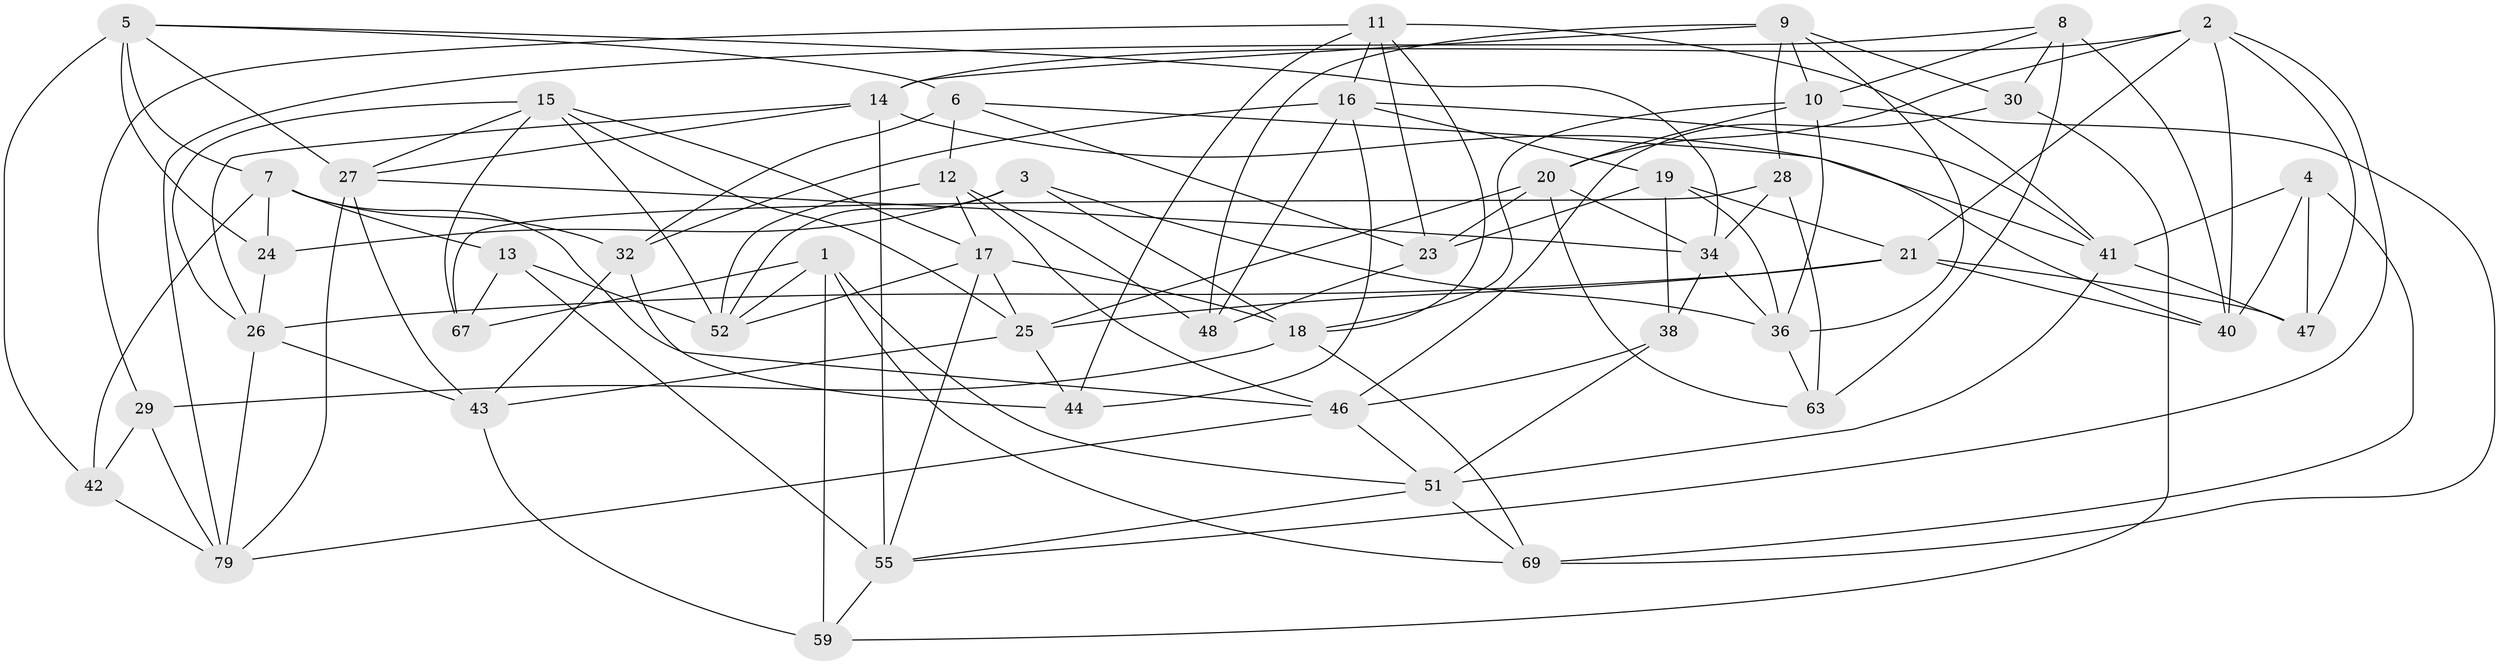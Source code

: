 // original degree distribution, {4: 1.0}
// Generated by graph-tools (version 1.1) at 2025/42/03/06/25 10:42:19]
// undirected, 49 vertices, 127 edges
graph export_dot {
graph [start="1"]
  node [color=gray90,style=filled];
  1 [super="+53"];
  2 [super="+82"];
  3;
  4;
  5 [super="+66"];
  6 [super="+64"];
  7 [super="+54"];
  8 [super="+62"];
  9 [super="+78"];
  10 [super="+80"];
  11 [super="+33"];
  12 [super="+37"];
  13;
  14 [super="+22"];
  15 [super="+58"];
  16 [super="+31"];
  17 [super="+35"];
  18 [super="+56"];
  19 [super="+45"];
  20 [super="+65"];
  21 [super="+57"];
  23 [super="+81"];
  24;
  25 [super="+39"];
  26 [super="+73"];
  27 [super="+68"];
  28;
  29;
  30;
  32 [super="+70"];
  34 [super="+72"];
  36 [super="+74"];
  38;
  40 [super="+60"];
  41 [super="+50"];
  42;
  43 [super="+77"];
  44;
  46 [super="+49"];
  47;
  48;
  51 [super="+71"];
  52 [super="+61"];
  55 [super="+75"];
  59;
  63;
  67;
  69 [super="+76"];
  79 [super="+83"];
  1 -- 59;
  1 -- 69 [weight=2];
  1 -- 67;
  1 -- 51;
  1 -- 52;
  2 -- 40;
  2 -- 14;
  2 -- 55;
  2 -- 47;
  2 -- 20;
  2 -- 21;
  3 -- 52;
  3 -- 36;
  3 -- 24;
  3 -- 18;
  4 -- 47;
  4 -- 69;
  4 -- 41;
  4 -- 40;
  5 -- 7;
  5 -- 42;
  5 -- 24;
  5 -- 6;
  5 -- 27;
  5 -- 34;
  6 -- 12 [weight=2];
  6 -- 40;
  6 -- 32;
  6 -- 23;
  7 -- 32;
  7 -- 42;
  7 -- 24;
  7 -- 13;
  7 -- 46;
  8 -- 40 [weight=2];
  8 -- 10;
  8 -- 30;
  8 -- 63;
  8 -- 79;
  9 -- 10;
  9 -- 14;
  9 -- 30;
  9 -- 48;
  9 -- 28;
  9 -- 36;
  10 -- 20;
  10 -- 18;
  10 -- 36;
  10 -- 69;
  11 -- 44;
  11 -- 16;
  11 -- 23;
  11 -- 41;
  11 -- 18;
  11 -- 29;
  12 -- 46;
  12 -- 48;
  12 -- 52;
  12 -- 17;
  13 -- 67;
  13 -- 55;
  13 -- 52;
  14 -- 55;
  14 -- 41;
  14 -- 26;
  14 -- 27;
  15 -- 27;
  15 -- 26;
  15 -- 25;
  15 -- 67;
  15 -- 52;
  15 -- 17;
  16 -- 48;
  16 -- 41;
  16 -- 19;
  16 -- 44;
  16 -- 32;
  17 -- 55;
  17 -- 18;
  17 -- 25;
  17 -- 52;
  18 -- 69;
  18 -- 29;
  19 -- 23 [weight=2];
  19 -- 38;
  19 -- 21;
  19 -- 36;
  20 -- 63;
  20 -- 25;
  20 -- 34;
  20 -- 23;
  21 -- 25;
  21 -- 26;
  21 -- 40;
  21 -- 47;
  23 -- 48;
  24 -- 26;
  25 -- 44;
  25 -- 43;
  26 -- 79;
  26 -- 43;
  27 -- 34;
  27 -- 79;
  27 -- 43;
  28 -- 34;
  28 -- 67;
  28 -- 63;
  29 -- 79;
  29 -- 42;
  30 -- 59;
  30 -- 46;
  32 -- 43 [weight=2];
  32 -- 44;
  34 -- 38;
  34 -- 36;
  36 -- 63;
  38 -- 46;
  38 -- 51;
  41 -- 47;
  41 -- 51;
  42 -- 79;
  43 -- 59;
  46 -- 51;
  46 -- 79;
  51 -- 69;
  51 -- 55;
  55 -- 59;
}
